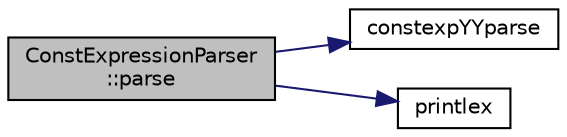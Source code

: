 digraph "ConstExpressionParser::parse"
{
 // LATEX_PDF_SIZE
  edge [fontname="Helvetica",fontsize="10",labelfontname="Helvetica",labelfontsize="10"];
  node [fontname="Helvetica",fontsize="10",shape=record];
  rankdir="LR";
  Node1 [label="ConstExpressionParser\l::parse",height=0.2,width=0.4,color="black", fillcolor="grey75", style="filled", fontcolor="black",tooltip=" "];
  Node1 -> Node2 [color="midnightblue",fontsize="10",style="solid",fontname="Helvetica"];
  Node2 [label="constexpYYparse",height=0.2,width=0.4,color="black", fillcolor="white", style="filled",URL="$constexp__p_8h.html#a84d0b91d2043b65d26cf1fb530541965",tooltip=" "];
  Node1 -> Node3 [color="midnightblue",fontsize="10",style="solid",fontname="Helvetica"];
  Node3 [label="printlex",height=0.2,width=0.4,color="black", fillcolor="white", style="filled",URL="$message_8cpp.html#afeaf3cf484d932b2198498b3209f7e03",tooltip=" "];
}
